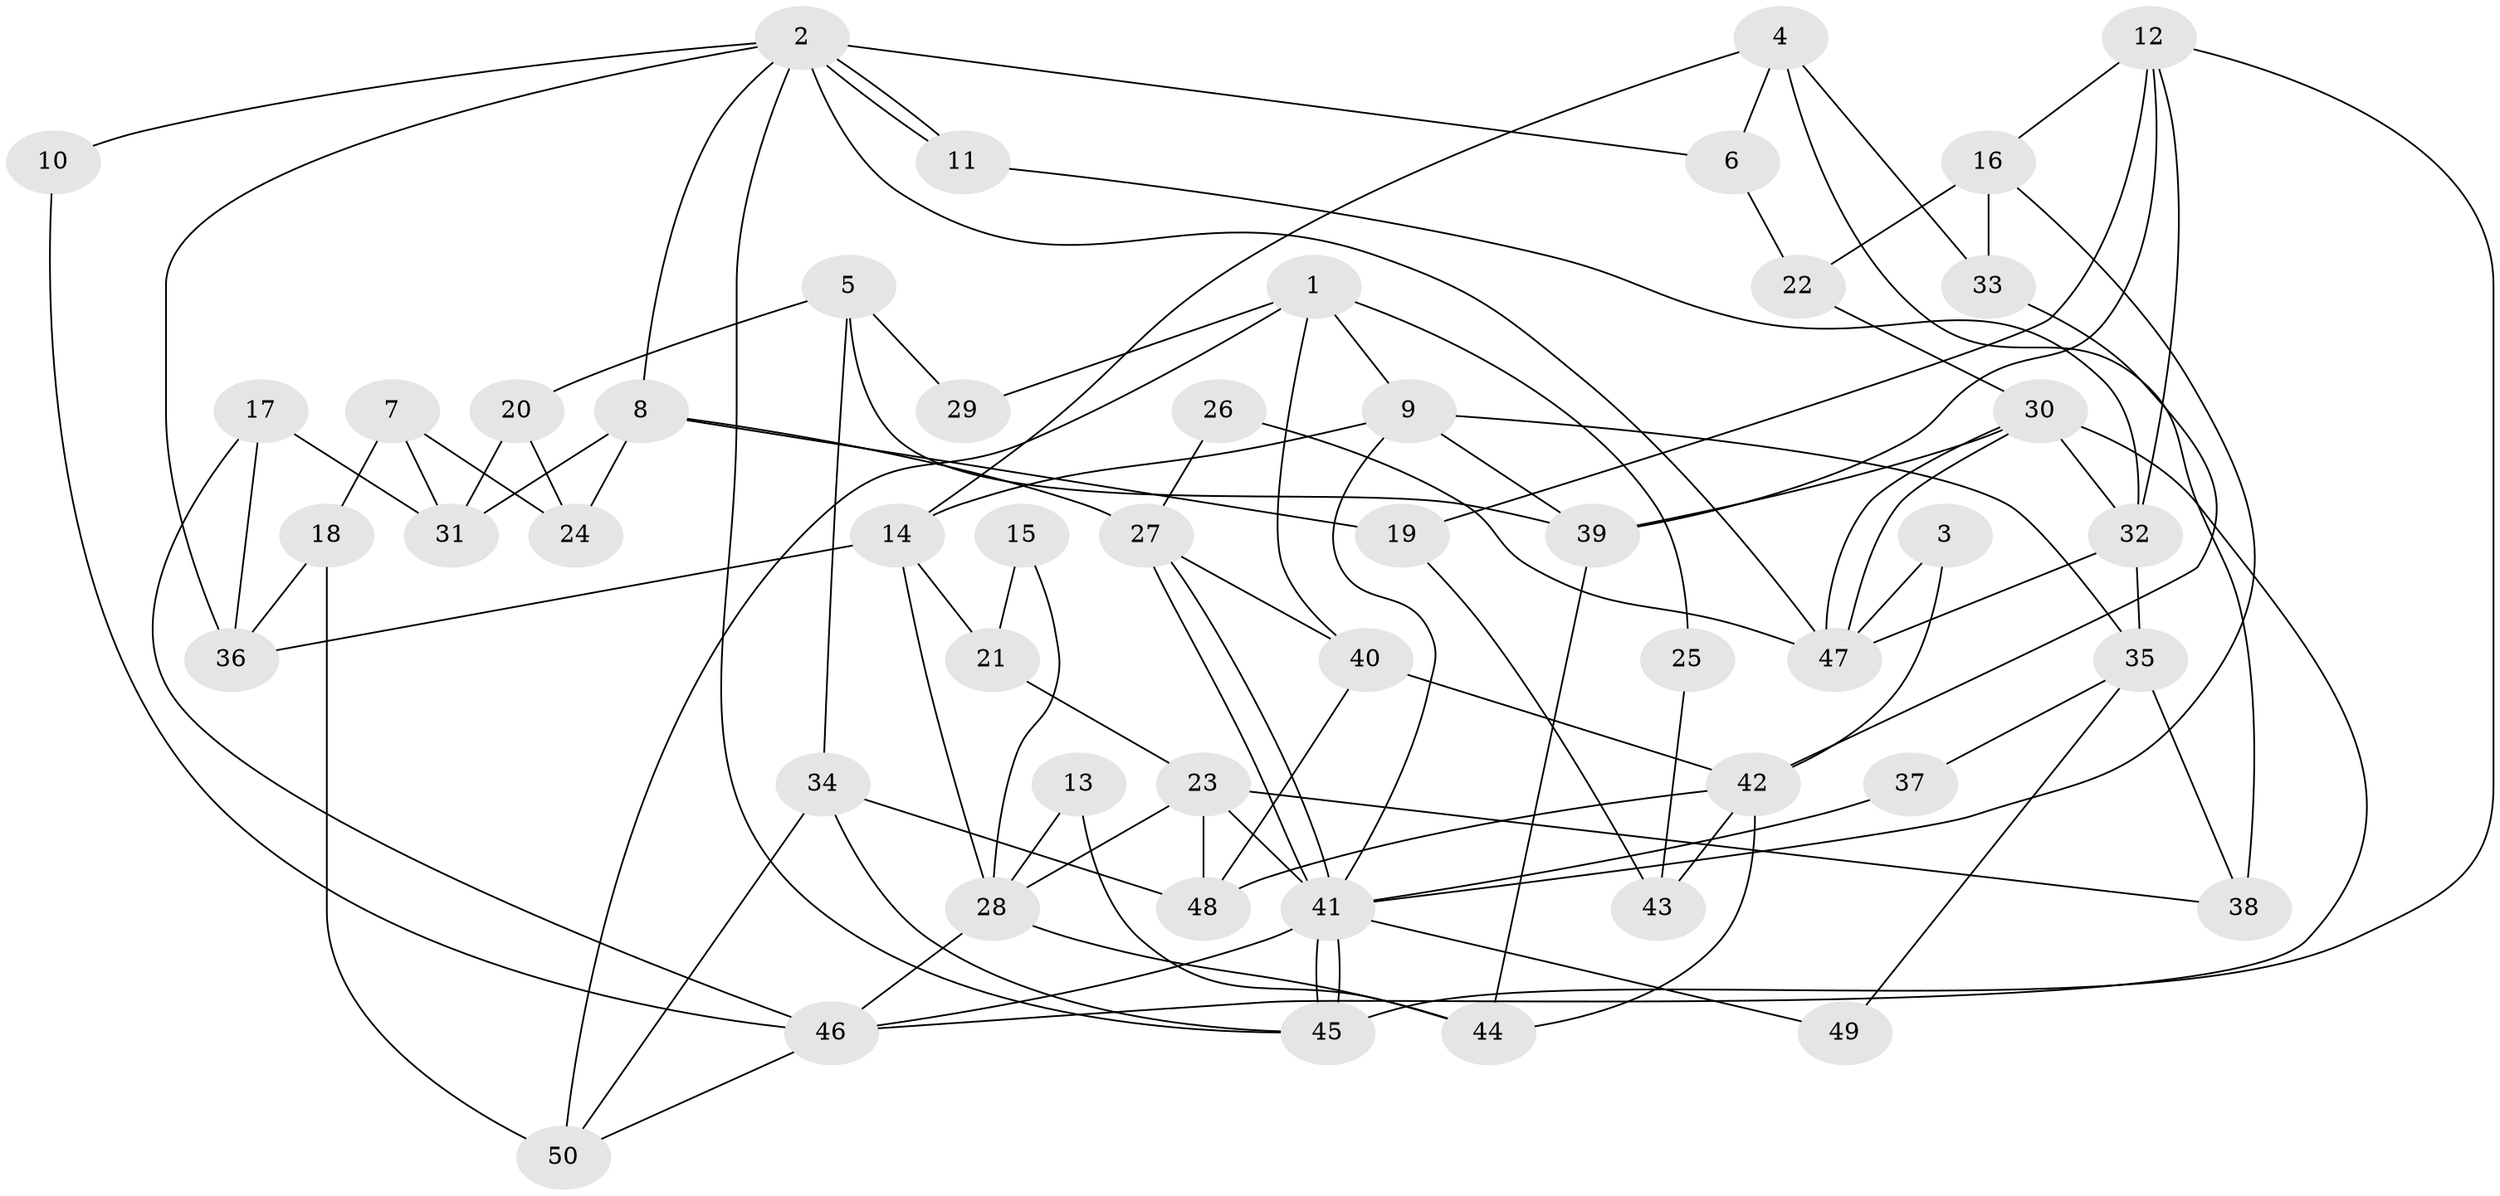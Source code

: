 // Generated by graph-tools (version 1.1) at 2025/50/03/09/25 03:50:13]
// undirected, 50 vertices, 100 edges
graph export_dot {
graph [start="1"]
  node [color=gray90,style=filled];
  1;
  2;
  3;
  4;
  5;
  6;
  7;
  8;
  9;
  10;
  11;
  12;
  13;
  14;
  15;
  16;
  17;
  18;
  19;
  20;
  21;
  22;
  23;
  24;
  25;
  26;
  27;
  28;
  29;
  30;
  31;
  32;
  33;
  34;
  35;
  36;
  37;
  38;
  39;
  40;
  41;
  42;
  43;
  44;
  45;
  46;
  47;
  48;
  49;
  50;
  1 -- 40;
  1 -- 50;
  1 -- 9;
  1 -- 25;
  1 -- 29;
  2 -- 45;
  2 -- 11;
  2 -- 11;
  2 -- 6;
  2 -- 8;
  2 -- 10;
  2 -- 36;
  2 -- 47;
  3 -- 47;
  3 -- 42;
  4 -- 38;
  4 -- 6;
  4 -- 14;
  4 -- 33;
  5 -- 39;
  5 -- 34;
  5 -- 20;
  5 -- 29;
  6 -- 22;
  7 -- 24;
  7 -- 18;
  7 -- 31;
  8 -- 31;
  8 -- 19;
  8 -- 24;
  8 -- 27;
  9 -- 41;
  9 -- 14;
  9 -- 35;
  9 -- 39;
  10 -- 46;
  11 -- 32;
  12 -- 39;
  12 -- 32;
  12 -- 16;
  12 -- 19;
  12 -- 45;
  13 -- 44;
  13 -- 28;
  14 -- 21;
  14 -- 28;
  14 -- 36;
  15 -- 21;
  15 -- 28;
  16 -- 41;
  16 -- 22;
  16 -- 33;
  17 -- 46;
  17 -- 36;
  17 -- 31;
  18 -- 36;
  18 -- 50;
  19 -- 43;
  20 -- 31;
  20 -- 24;
  21 -- 23;
  22 -- 30;
  23 -- 41;
  23 -- 28;
  23 -- 38;
  23 -- 48;
  25 -- 43;
  26 -- 27;
  26 -- 47;
  27 -- 41;
  27 -- 41;
  27 -- 40;
  28 -- 44;
  28 -- 46;
  30 -- 46;
  30 -- 47;
  30 -- 47;
  30 -- 32;
  30 -- 39;
  32 -- 47;
  32 -- 35;
  33 -- 42;
  34 -- 45;
  34 -- 48;
  34 -- 50;
  35 -- 37;
  35 -- 38;
  35 -- 49;
  37 -- 41;
  39 -- 44;
  40 -- 42;
  40 -- 48;
  41 -- 45;
  41 -- 45;
  41 -- 46;
  41 -- 49;
  42 -- 48;
  42 -- 43;
  42 -- 44;
  46 -- 50;
}

